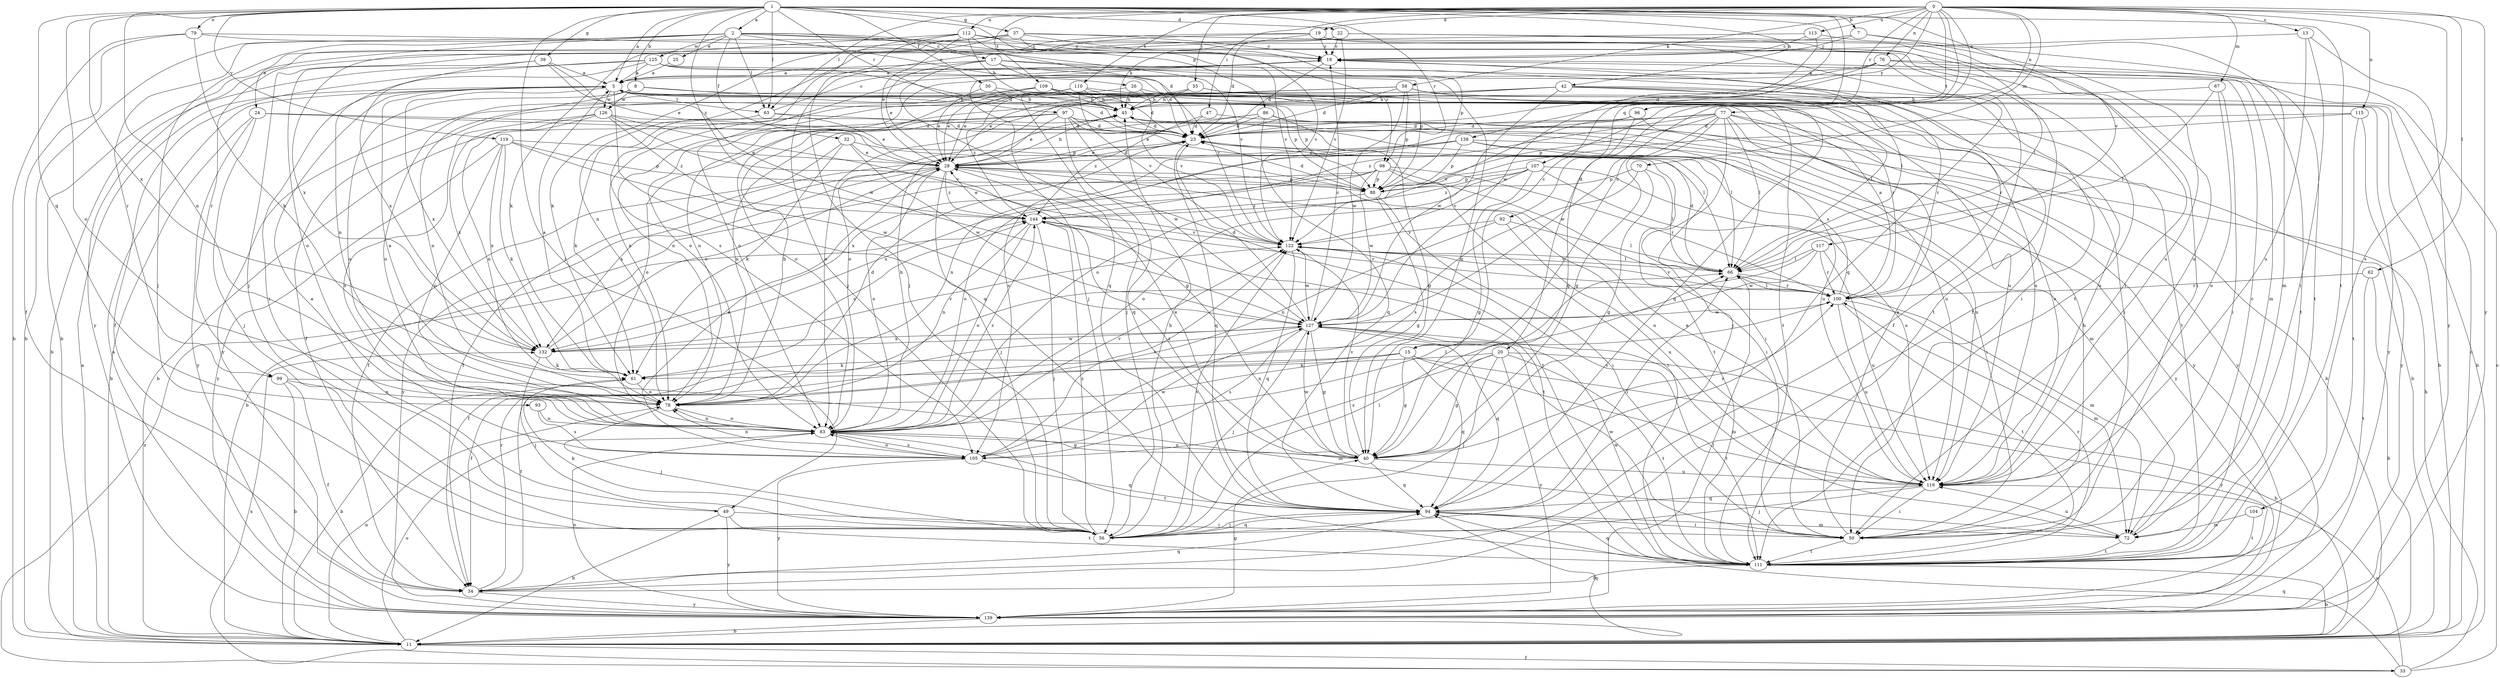 strict digraph  {
0;
1;
2;
5;
7;
8;
11;
13;
15;
17;
18;
19;
20;
22;
23;
24;
25;
26;
28;
30;
32;
33;
34;
37;
39;
40;
42;
45;
47;
49;
50;
55;
56;
58;
61;
62;
63;
66;
67;
70;
72;
76;
77;
78;
79;
83;
86;
88;
92;
93;
94;
96;
97;
98;
99;
100;
104;
105;
107;
109;
110;
111;
112;
113;
115;
116;
117;
119;
122;
125;
126;
127;
132;
138;
139;
144;
0 -> 13  [label=c];
0 -> 15  [label=c];
0 -> 19  [label=d];
0 -> 20  [label=d];
0 -> 47  [label=i];
0 -> 55  [label=j];
0 -> 58  [label=k];
0 -> 62  [label=l];
0 -> 63  [label=l];
0 -> 67  [label=m];
0 -> 70  [label=m];
0 -> 76  [label=n];
0 -> 77  [label=n];
0 -> 96  [label=r];
0 -> 104  [label=s];
0 -> 107  [label=t];
0 -> 109  [label=t];
0 -> 110  [label=t];
0 -> 112  [label=u];
0 -> 113  [label=u];
0 -> 115  [label=u];
0 -> 138  [label=y];
0 -> 139  [label=y];
1 -> 2  [label=a];
1 -> 5  [label=a];
1 -> 7  [label=b];
1 -> 8  [label=b];
1 -> 15  [label=c];
1 -> 22  [label=d];
1 -> 30  [label=f];
1 -> 37  [label=g];
1 -> 39  [label=g];
1 -> 42  [label=h];
1 -> 49  [label=i];
1 -> 63  [label=l];
1 -> 78  [label=n];
1 -> 79  [label=o];
1 -> 83  [label=o];
1 -> 86  [label=p];
1 -> 92  [label=q];
1 -> 93  [label=q];
1 -> 97  [label=r];
1 -> 98  [label=r];
1 -> 111  [label=t];
1 -> 117  [label=v];
1 -> 119  [label=v];
1 -> 132  [label=x];
1 -> 144  [label=z];
2 -> 11  [label=b];
2 -> 17  [label=c];
2 -> 23  [label=d];
2 -> 24  [label=e];
2 -> 25  [label=e];
2 -> 26  [label=e];
2 -> 32  [label=f];
2 -> 56  [label=j];
2 -> 63  [label=l];
2 -> 98  [label=r];
2 -> 99  [label=r];
2 -> 111  [label=t];
2 -> 125  [label=w];
5 -> 45  [label=h];
5 -> 49  [label=i];
5 -> 63  [label=l];
5 -> 88  [label=p];
5 -> 94  [label=q];
5 -> 126  [label=w];
5 -> 132  [label=x];
7 -> 18  [label=c];
7 -> 56  [label=j];
7 -> 72  [label=m];
7 -> 116  [label=u];
8 -> 23  [label=d];
8 -> 78  [label=n];
8 -> 83  [label=o];
8 -> 116  [label=u];
8 -> 126  [label=w];
11 -> 5  [label=a];
11 -> 18  [label=c];
11 -> 33  [label=f];
11 -> 78  [label=n];
11 -> 83  [label=o];
11 -> 94  [label=q];
13 -> 18  [label=c];
13 -> 50  [label=i];
13 -> 116  [label=u];
13 -> 139  [label=y];
15 -> 34  [label=f];
15 -> 40  [label=g];
15 -> 61  [label=k];
15 -> 78  [label=n];
15 -> 94  [label=q];
15 -> 111  [label=t];
15 -> 139  [label=y];
17 -> 5  [label=a];
17 -> 23  [label=d];
17 -> 28  [label=e];
17 -> 40  [label=g];
17 -> 94  [label=q];
17 -> 111  [label=t];
17 -> 122  [label=v];
18 -> 5  [label=a];
18 -> 23  [label=d];
18 -> 56  [label=j];
18 -> 66  [label=l];
18 -> 83  [label=o];
19 -> 18  [label=c];
19 -> 45  [label=h];
19 -> 61  [label=k];
19 -> 94  [label=q];
19 -> 99  [label=r];
19 -> 116  [label=u];
20 -> 11  [label=b];
20 -> 40  [label=g];
20 -> 56  [label=j];
20 -> 61  [label=k];
20 -> 105  [label=s];
20 -> 111  [label=t];
20 -> 139  [label=y];
22 -> 18  [label=c];
22 -> 23  [label=d];
22 -> 50  [label=i];
22 -> 56  [label=j];
22 -> 66  [label=l];
22 -> 122  [label=v];
23 -> 28  [label=e];
23 -> 34  [label=f];
23 -> 50  [label=i];
23 -> 94  [label=q];
24 -> 11  [label=b];
24 -> 23  [label=d];
24 -> 56  [label=j];
24 -> 88  [label=p];
24 -> 139  [label=y];
25 -> 5  [label=a];
26 -> 45  [label=h];
26 -> 83  [label=o];
26 -> 116  [label=u];
26 -> 122  [label=v];
28 -> 23  [label=d];
28 -> 45  [label=h];
28 -> 56  [label=j];
28 -> 83  [label=o];
28 -> 88  [label=p];
28 -> 111  [label=t];
28 -> 116  [label=u];
28 -> 132  [label=x];
28 -> 139  [label=y];
28 -> 144  [label=z];
30 -> 28  [label=e];
30 -> 45  [label=h];
30 -> 111  [label=t];
32 -> 28  [label=e];
32 -> 34  [label=f];
32 -> 61  [label=k];
32 -> 111  [label=t];
32 -> 127  [label=w];
33 -> 18  [label=c];
33 -> 45  [label=h];
33 -> 94  [label=q];
33 -> 116  [label=u];
33 -> 132  [label=x];
33 -> 144  [label=z];
34 -> 94  [label=q];
34 -> 100  [label=r];
34 -> 139  [label=y];
37 -> 11  [label=b];
37 -> 18  [label=c];
37 -> 50  [label=i];
37 -> 88  [label=p];
37 -> 122  [label=v];
37 -> 132  [label=x];
37 -> 139  [label=y];
39 -> 5  [label=a];
39 -> 28  [label=e];
39 -> 78  [label=n];
39 -> 83  [label=o];
39 -> 127  [label=w];
40 -> 28  [label=e];
40 -> 83  [label=o];
40 -> 94  [label=q];
40 -> 100  [label=r];
40 -> 116  [label=u];
40 -> 122  [label=v];
40 -> 127  [label=w];
40 -> 144  [label=z];
42 -> 34  [label=f];
42 -> 45  [label=h];
42 -> 66  [label=l];
42 -> 83  [label=o];
42 -> 100  [label=r];
42 -> 111  [label=t];
42 -> 116  [label=u];
42 -> 127  [label=w];
42 -> 139  [label=y];
45 -> 23  [label=d];
45 -> 66  [label=l];
47 -> 23  [label=d];
47 -> 139  [label=y];
47 -> 144  [label=z];
49 -> 5  [label=a];
49 -> 11  [label=b];
49 -> 50  [label=i];
49 -> 111  [label=t];
49 -> 139  [label=y];
50 -> 5  [label=a];
50 -> 45  [label=h];
50 -> 111  [label=t];
50 -> 127  [label=w];
55 -> 11  [label=b];
55 -> 28  [label=e];
55 -> 45  [label=h];
55 -> 50  [label=i];
55 -> 78  [label=n];
56 -> 45  [label=h];
56 -> 61  [label=k];
56 -> 66  [label=l];
56 -> 94  [label=q];
56 -> 122  [label=v];
56 -> 144  [label=z];
58 -> 23  [label=d];
58 -> 45  [label=h];
58 -> 78  [label=n];
58 -> 83  [label=o];
58 -> 88  [label=p];
58 -> 94  [label=q];
58 -> 100  [label=r];
58 -> 127  [label=w];
61 -> 5  [label=a];
61 -> 11  [label=b];
61 -> 78  [label=n];
61 -> 144  [label=z];
62 -> 11  [label=b];
62 -> 100  [label=r];
62 -> 111  [label=t];
63 -> 18  [label=c];
63 -> 23  [label=d];
63 -> 28  [label=e];
63 -> 61  [label=k];
66 -> 23  [label=d];
66 -> 72  [label=m];
66 -> 100  [label=r];
66 -> 122  [label=v];
67 -> 45  [label=h];
67 -> 50  [label=i];
67 -> 66  [label=l];
67 -> 116  [label=u];
70 -> 40  [label=g];
70 -> 66  [label=l];
70 -> 88  [label=p];
70 -> 105  [label=s];
72 -> 18  [label=c];
72 -> 111  [label=t];
72 -> 116  [label=u];
76 -> 5  [label=a];
76 -> 23  [label=d];
76 -> 34  [label=f];
76 -> 72  [label=m];
76 -> 83  [label=o];
76 -> 111  [label=t];
77 -> 11  [label=b];
77 -> 23  [label=d];
77 -> 40  [label=g];
77 -> 56  [label=j];
77 -> 66  [label=l];
77 -> 88  [label=p];
77 -> 105  [label=s];
77 -> 116  [label=u];
77 -> 127  [label=w];
77 -> 139  [label=y];
77 -> 144  [label=z];
78 -> 5  [label=a];
78 -> 23  [label=d];
78 -> 45  [label=h];
78 -> 56  [label=j];
78 -> 83  [label=o];
79 -> 11  [label=b];
79 -> 18  [label=c];
79 -> 34  [label=f];
79 -> 61  [label=k];
79 -> 122  [label=v];
83 -> 40  [label=g];
83 -> 45  [label=h];
83 -> 66  [label=l];
83 -> 78  [label=n];
83 -> 105  [label=s];
83 -> 111  [label=t];
83 -> 122  [label=v];
83 -> 144  [label=z];
86 -> 23  [label=d];
86 -> 28  [label=e];
86 -> 40  [label=g];
86 -> 78  [label=n];
86 -> 94  [label=q];
86 -> 116  [label=u];
88 -> 23  [label=d];
88 -> 40  [label=g];
88 -> 50  [label=i];
88 -> 144  [label=z];
92 -> 66  [label=l];
92 -> 78  [label=n];
92 -> 116  [label=u];
92 -> 122  [label=v];
93 -> 83  [label=o];
93 -> 105  [label=s];
94 -> 50  [label=i];
94 -> 56  [label=j];
94 -> 66  [label=l];
94 -> 72  [label=m];
96 -> 11  [label=b];
96 -> 23  [label=d];
96 -> 40  [label=g];
96 -> 122  [label=v];
97 -> 11  [label=b];
97 -> 23  [label=d];
97 -> 28  [label=e];
97 -> 66  [label=l];
97 -> 83  [label=o];
97 -> 94  [label=q];
97 -> 116  [label=u];
97 -> 127  [label=w];
98 -> 11  [label=b];
98 -> 50  [label=i];
98 -> 83  [label=o];
98 -> 88  [label=p];
98 -> 100  [label=r];
98 -> 111  [label=t];
98 -> 127  [label=w];
98 -> 132  [label=x];
99 -> 11  [label=b];
99 -> 34  [label=f];
99 -> 72  [label=m];
99 -> 78  [label=n];
100 -> 5  [label=a];
100 -> 66  [label=l];
100 -> 72  [label=m];
100 -> 111  [label=t];
100 -> 116  [label=u];
100 -> 122  [label=v];
100 -> 127  [label=w];
100 -> 23  [label=s];
104 -> 72  [label=m];
104 -> 111  [label=t];
105 -> 28  [label=e];
105 -> 78  [label=n];
105 -> 83  [label=o];
105 -> 94  [label=q];
105 -> 122  [label=v];
105 -> 127  [label=w];
105 -> 139  [label=y];
107 -> 40  [label=g];
107 -> 50  [label=i];
107 -> 83  [label=o];
107 -> 88  [label=p];
107 -> 116  [label=u];
107 -> 122  [label=v];
107 -> 144  [label=z];
109 -> 11  [label=b];
109 -> 28  [label=e];
109 -> 45  [label=h];
109 -> 78  [label=n];
109 -> 83  [label=o];
109 -> 88  [label=p];
109 -> 139  [label=y];
110 -> 23  [label=d];
110 -> 28  [label=e];
110 -> 45  [label=h];
110 -> 56  [label=j];
110 -> 100  [label=r];
110 -> 122  [label=v];
110 -> 144  [label=z];
111 -> 11  [label=b];
111 -> 34  [label=f];
111 -> 94  [label=q];
111 -> 100  [label=r];
111 -> 127  [label=w];
112 -> 18  [label=c];
112 -> 28  [label=e];
112 -> 34  [label=f];
112 -> 45  [label=h];
112 -> 56  [label=j];
112 -> 61  [label=k];
112 -> 105  [label=s];
112 -> 122  [label=v];
113 -> 18  [label=c];
113 -> 78  [label=n];
113 -> 111  [label=t];
113 -> 127  [label=w];
115 -> 23  [label=d];
115 -> 83  [label=o];
115 -> 111  [label=t];
115 -> 139  [label=y];
116 -> 28  [label=e];
116 -> 50  [label=i];
116 -> 56  [label=j];
116 -> 94  [label=q];
116 -> 122  [label=v];
117 -> 34  [label=f];
117 -> 66  [label=l];
117 -> 100  [label=r];
117 -> 116  [label=u];
117 -> 127  [label=w];
119 -> 28  [label=e];
119 -> 61  [label=k];
119 -> 83  [label=o];
119 -> 88  [label=p];
119 -> 127  [label=w];
119 -> 132  [label=x];
119 -> 139  [label=y];
122 -> 66  [label=l];
122 -> 94  [label=q];
122 -> 127  [label=w];
125 -> 5  [label=a];
125 -> 11  [label=b];
125 -> 23  [label=d];
125 -> 34  [label=f];
125 -> 50  [label=i];
125 -> 88  [label=p];
125 -> 132  [label=x];
126 -> 23  [label=d];
126 -> 40  [label=g];
126 -> 78  [label=n];
126 -> 105  [label=s];
126 -> 122  [label=v];
126 -> 132  [label=x];
126 -> 144  [label=z];
127 -> 18  [label=c];
127 -> 23  [label=d];
127 -> 34  [label=f];
127 -> 40  [label=g];
127 -> 56  [label=j];
127 -> 72  [label=m];
127 -> 94  [label=q];
127 -> 105  [label=s];
127 -> 132  [label=x];
132 -> 28  [label=e];
132 -> 56  [label=j];
132 -> 61  [label=k];
132 -> 122  [label=v];
132 -> 127  [label=w];
138 -> 28  [label=e];
138 -> 72  [label=m];
138 -> 78  [label=n];
138 -> 88  [label=p];
138 -> 116  [label=u];
138 -> 132  [label=x];
138 -> 139  [label=y];
139 -> 5  [label=a];
139 -> 11  [label=b];
139 -> 40  [label=g];
139 -> 66  [label=l];
139 -> 83  [label=o];
144 -> 28  [label=e];
144 -> 56  [label=j];
144 -> 78  [label=n];
144 -> 83  [label=o];
144 -> 100  [label=r];
144 -> 111  [label=t];
144 -> 122  [label=v];
}
